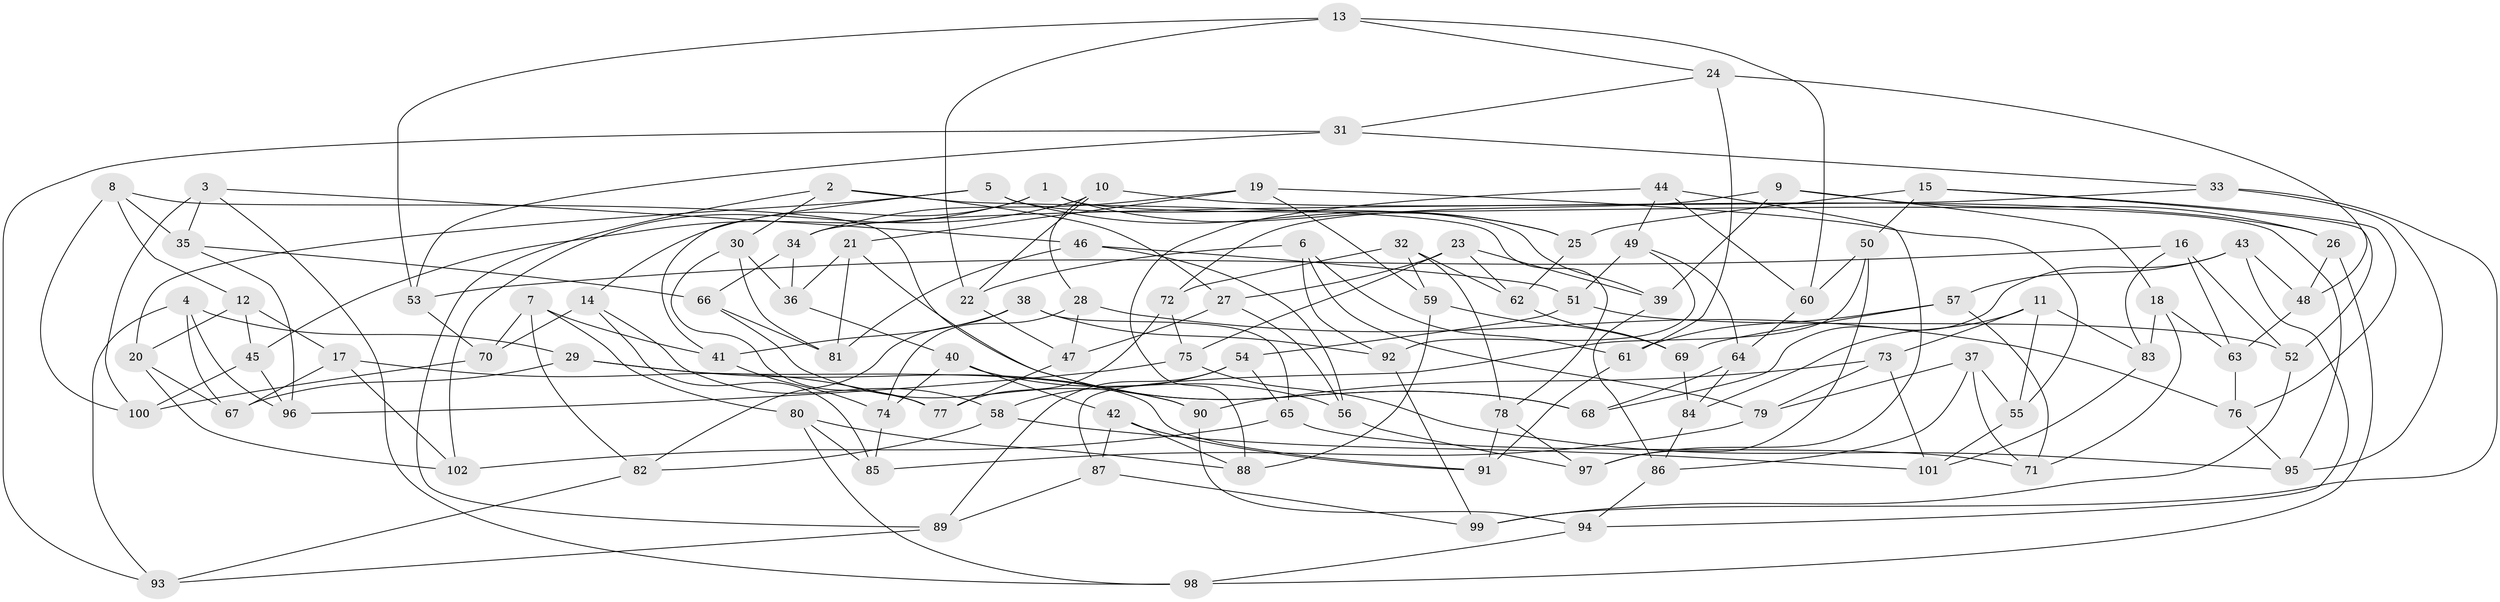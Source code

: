 // Generated by graph-tools (version 1.1) at 2025/03/03/09/25 03:03:09]
// undirected, 102 vertices, 204 edges
graph export_dot {
graph [start="1"]
  node [color=gray90,style=filled];
  1;
  2;
  3;
  4;
  5;
  6;
  7;
  8;
  9;
  10;
  11;
  12;
  13;
  14;
  15;
  16;
  17;
  18;
  19;
  20;
  21;
  22;
  23;
  24;
  25;
  26;
  27;
  28;
  29;
  30;
  31;
  32;
  33;
  34;
  35;
  36;
  37;
  38;
  39;
  40;
  41;
  42;
  43;
  44;
  45;
  46;
  47;
  48;
  49;
  50;
  51;
  52;
  53;
  54;
  55;
  56;
  57;
  58;
  59;
  60;
  61;
  62;
  63;
  64;
  65;
  66;
  67;
  68;
  69;
  70;
  71;
  72;
  73;
  74;
  75;
  76;
  77;
  78;
  79;
  80;
  81;
  82;
  83;
  84;
  85;
  86;
  87;
  88;
  89;
  90;
  91;
  92;
  93;
  94;
  95;
  96;
  97;
  98;
  99;
  100;
  101;
  102;
  1 -- 25;
  1 -- 14;
  1 -- 45;
  1 -- 95;
  2 -- 27;
  2 -- 78;
  2 -- 89;
  2 -- 30;
  3 -- 46;
  3 -- 100;
  3 -- 35;
  3 -- 98;
  4 -- 29;
  4 -- 93;
  4 -- 67;
  4 -- 96;
  5 -- 25;
  5 -- 20;
  5 -- 39;
  5 -- 41;
  6 -- 92;
  6 -- 79;
  6 -- 22;
  6 -- 61;
  7 -- 80;
  7 -- 41;
  7 -- 82;
  7 -- 70;
  8 -- 68;
  8 -- 35;
  8 -- 100;
  8 -- 12;
  9 -- 72;
  9 -- 39;
  9 -- 26;
  9 -- 18;
  10 -- 102;
  10 -- 26;
  10 -- 22;
  10 -- 28;
  11 -- 84;
  11 -- 83;
  11 -- 73;
  11 -- 55;
  12 -- 20;
  12 -- 45;
  12 -- 17;
  13 -- 24;
  13 -- 22;
  13 -- 60;
  13 -- 53;
  14 -- 70;
  14 -- 85;
  14 -- 58;
  15 -- 52;
  15 -- 25;
  15 -- 76;
  15 -- 50;
  16 -- 63;
  16 -- 83;
  16 -- 52;
  16 -- 53;
  17 -- 102;
  17 -- 77;
  17 -- 67;
  18 -- 71;
  18 -- 63;
  18 -- 83;
  19 -- 34;
  19 -- 21;
  19 -- 55;
  19 -- 59;
  20 -- 67;
  20 -- 102;
  21 -- 68;
  21 -- 36;
  21 -- 81;
  22 -- 47;
  23 -- 39;
  23 -- 75;
  23 -- 27;
  23 -- 62;
  24 -- 31;
  24 -- 48;
  24 -- 61;
  25 -- 62;
  26 -- 48;
  26 -- 98;
  27 -- 56;
  27 -- 47;
  28 -- 47;
  28 -- 74;
  28 -- 76;
  29 -- 91;
  29 -- 90;
  29 -- 67;
  30 -- 77;
  30 -- 81;
  30 -- 36;
  31 -- 93;
  31 -- 53;
  31 -- 33;
  32 -- 59;
  32 -- 62;
  32 -- 78;
  32 -- 72;
  33 -- 99;
  33 -- 95;
  33 -- 34;
  34 -- 66;
  34 -- 36;
  35 -- 66;
  35 -- 96;
  36 -- 40;
  37 -- 55;
  37 -- 79;
  37 -- 86;
  37 -- 71;
  38 -- 92;
  38 -- 41;
  38 -- 65;
  38 -- 82;
  39 -- 86;
  40 -- 56;
  40 -- 42;
  40 -- 74;
  41 -- 74;
  42 -- 87;
  42 -- 91;
  42 -- 88;
  43 -- 57;
  43 -- 94;
  43 -- 68;
  43 -- 48;
  44 -- 60;
  44 -- 97;
  44 -- 49;
  44 -- 88;
  45 -- 96;
  45 -- 100;
  46 -- 56;
  46 -- 51;
  46 -- 81;
  47 -- 77;
  48 -- 63;
  49 -- 51;
  49 -- 92;
  49 -- 64;
  50 -- 60;
  50 -- 97;
  50 -- 87;
  51 -- 52;
  51 -- 54;
  52 -- 99;
  53 -- 70;
  54 -- 89;
  54 -- 65;
  54 -- 58;
  55 -- 101;
  56 -- 97;
  57 -- 71;
  57 -- 69;
  57 -- 61;
  58 -- 82;
  58 -- 101;
  59 -- 88;
  59 -- 69;
  60 -- 64;
  61 -- 91;
  62 -- 69;
  63 -- 76;
  64 -- 84;
  64 -- 68;
  65 -- 102;
  65 -- 71;
  66 -- 81;
  66 -- 90;
  69 -- 84;
  70 -- 100;
  72 -- 75;
  72 -- 77;
  73 -- 90;
  73 -- 101;
  73 -- 79;
  74 -- 85;
  75 -- 95;
  75 -- 96;
  76 -- 95;
  78 -- 97;
  78 -- 91;
  79 -- 85;
  80 -- 85;
  80 -- 88;
  80 -- 98;
  82 -- 93;
  83 -- 101;
  84 -- 86;
  86 -- 94;
  87 -- 99;
  87 -- 89;
  89 -- 93;
  90 -- 94;
  92 -- 99;
  94 -- 98;
}
